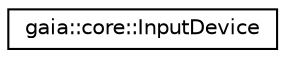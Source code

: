 digraph G
{
  edge [fontname="Helvetica",fontsize="10",labelfontname="Helvetica",labelfontsize="10"];
  node [fontname="Helvetica",fontsize="10",shape=record];
  rankdir=LR;
  Node1 [label="gaia::core::InputDevice",height=0.2,width=0.4,color="black", fillcolor="white", style="filled",URL="$d9/d00/classgaia_1_1core_1_1_input_device.html"];
}
